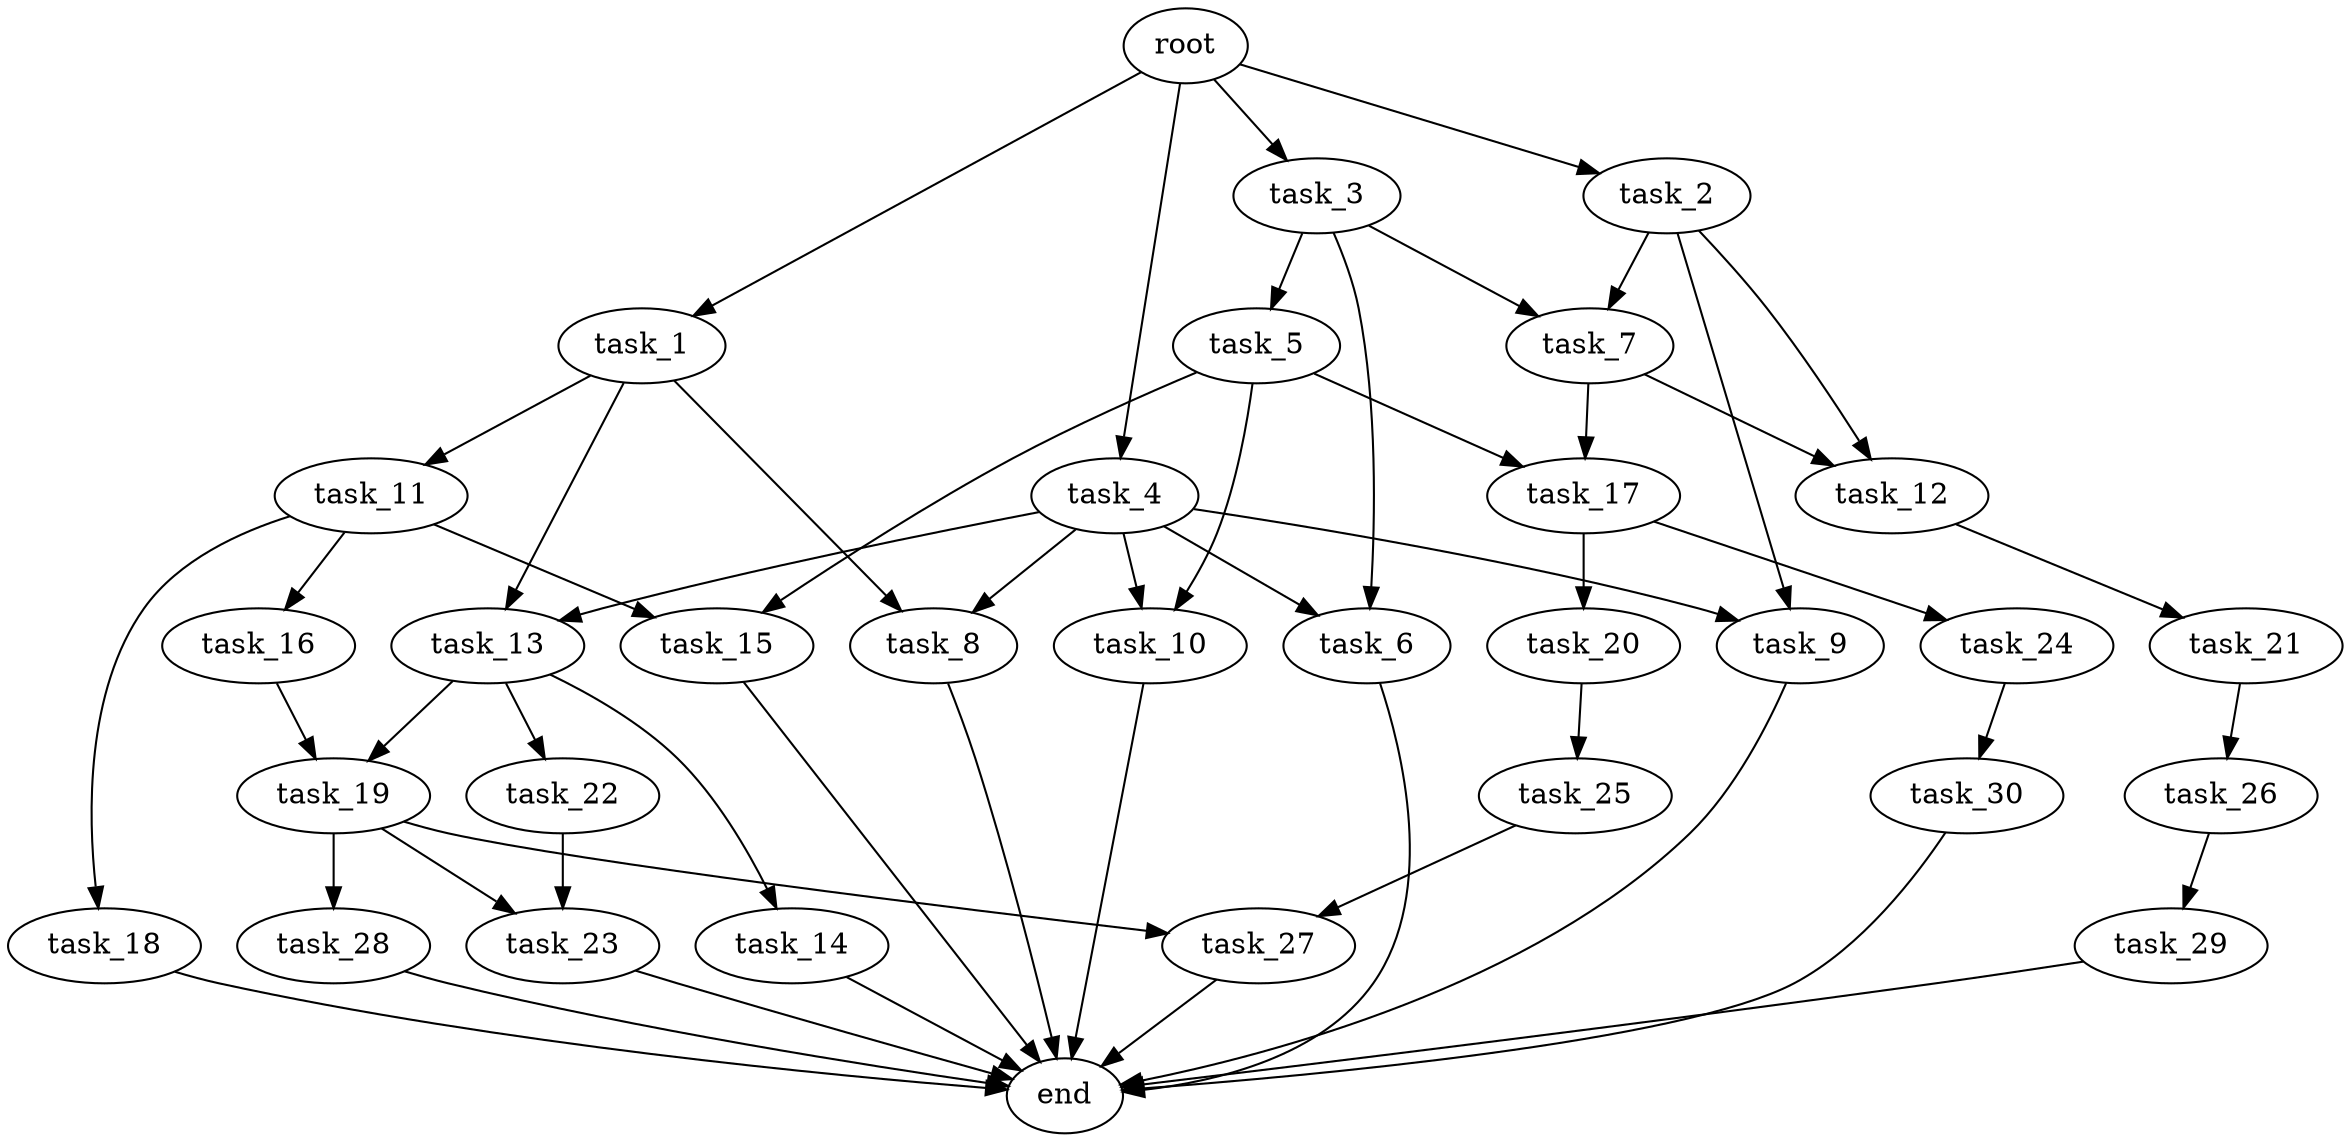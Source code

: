 digraph G {
  root [size="0.000000e+00"];
  task_1 [size="8.923846e+09"];
  task_2 [size="2.988612e+09"];
  task_3 [size="1.500143e+09"];
  task_4 [size="7.654978e+09"];
  task_5 [size="8.996971e+09"];
  task_6 [size="8.054493e+09"];
  task_7 [size="8.023835e+09"];
  task_8 [size="6.000733e+09"];
  task_9 [size="6.605643e+09"];
  task_10 [size="6.807877e+09"];
  task_11 [size="7.213111e+09"];
  task_12 [size="6.554350e+09"];
  task_13 [size="9.974694e+09"];
  task_14 [size="2.595003e+09"];
  task_15 [size="4.186238e+09"];
  task_16 [size="3.883361e+09"];
  task_17 [size="3.541547e+08"];
  task_18 [size="7.080982e+09"];
  task_19 [size="5.720852e+09"];
  task_20 [size="1.899962e+09"];
  task_21 [size="7.265772e+09"];
  task_22 [size="2.224410e+09"];
  task_23 [size="5.346816e+09"];
  task_24 [size="7.849186e+09"];
  task_25 [size="9.065359e+09"];
  task_26 [size="6.719013e+09"];
  task_27 [size="5.073641e+09"];
  task_28 [size="8.454347e+09"];
  task_29 [size="8.406546e+09"];
  task_30 [size="8.765071e+09"];
  end [size="0.000000e+00"];

  root -> task_1 [size="1.000000e-12"];
  root -> task_2 [size="1.000000e-12"];
  root -> task_3 [size="1.000000e-12"];
  root -> task_4 [size="1.000000e-12"];
  task_1 -> task_8 [size="3.000366e+08"];
  task_1 -> task_11 [size="7.213111e+08"];
  task_1 -> task_13 [size="4.987347e+08"];
  task_2 -> task_7 [size="4.011918e+08"];
  task_2 -> task_9 [size="3.302821e+08"];
  task_2 -> task_12 [size="3.277175e+08"];
  task_3 -> task_5 [size="8.996971e+08"];
  task_3 -> task_6 [size="4.027246e+08"];
  task_3 -> task_7 [size="4.011918e+08"];
  task_4 -> task_6 [size="4.027246e+08"];
  task_4 -> task_8 [size="3.000366e+08"];
  task_4 -> task_9 [size="3.302821e+08"];
  task_4 -> task_10 [size="3.403938e+08"];
  task_4 -> task_13 [size="4.987347e+08"];
  task_5 -> task_10 [size="3.403938e+08"];
  task_5 -> task_15 [size="2.093119e+08"];
  task_5 -> task_17 [size="1.770774e+07"];
  task_6 -> end [size="1.000000e-12"];
  task_7 -> task_12 [size="3.277175e+08"];
  task_7 -> task_17 [size="1.770774e+07"];
  task_8 -> end [size="1.000000e-12"];
  task_9 -> end [size="1.000000e-12"];
  task_10 -> end [size="1.000000e-12"];
  task_11 -> task_15 [size="2.093119e+08"];
  task_11 -> task_16 [size="3.883361e+08"];
  task_11 -> task_18 [size="7.080982e+08"];
  task_12 -> task_21 [size="7.265772e+08"];
  task_13 -> task_14 [size="2.595003e+08"];
  task_13 -> task_19 [size="2.860426e+08"];
  task_13 -> task_22 [size="2.224410e+08"];
  task_14 -> end [size="1.000000e-12"];
  task_15 -> end [size="1.000000e-12"];
  task_16 -> task_19 [size="2.860426e+08"];
  task_17 -> task_20 [size="1.899962e+08"];
  task_17 -> task_24 [size="7.849186e+08"];
  task_18 -> end [size="1.000000e-12"];
  task_19 -> task_23 [size="2.673408e+08"];
  task_19 -> task_27 [size="2.536821e+08"];
  task_19 -> task_28 [size="8.454347e+08"];
  task_20 -> task_25 [size="9.065359e+08"];
  task_21 -> task_26 [size="6.719013e+08"];
  task_22 -> task_23 [size="2.673408e+08"];
  task_23 -> end [size="1.000000e-12"];
  task_24 -> task_30 [size="8.765071e+08"];
  task_25 -> task_27 [size="2.536821e+08"];
  task_26 -> task_29 [size="8.406546e+08"];
  task_27 -> end [size="1.000000e-12"];
  task_28 -> end [size="1.000000e-12"];
  task_29 -> end [size="1.000000e-12"];
  task_30 -> end [size="1.000000e-12"];
}

